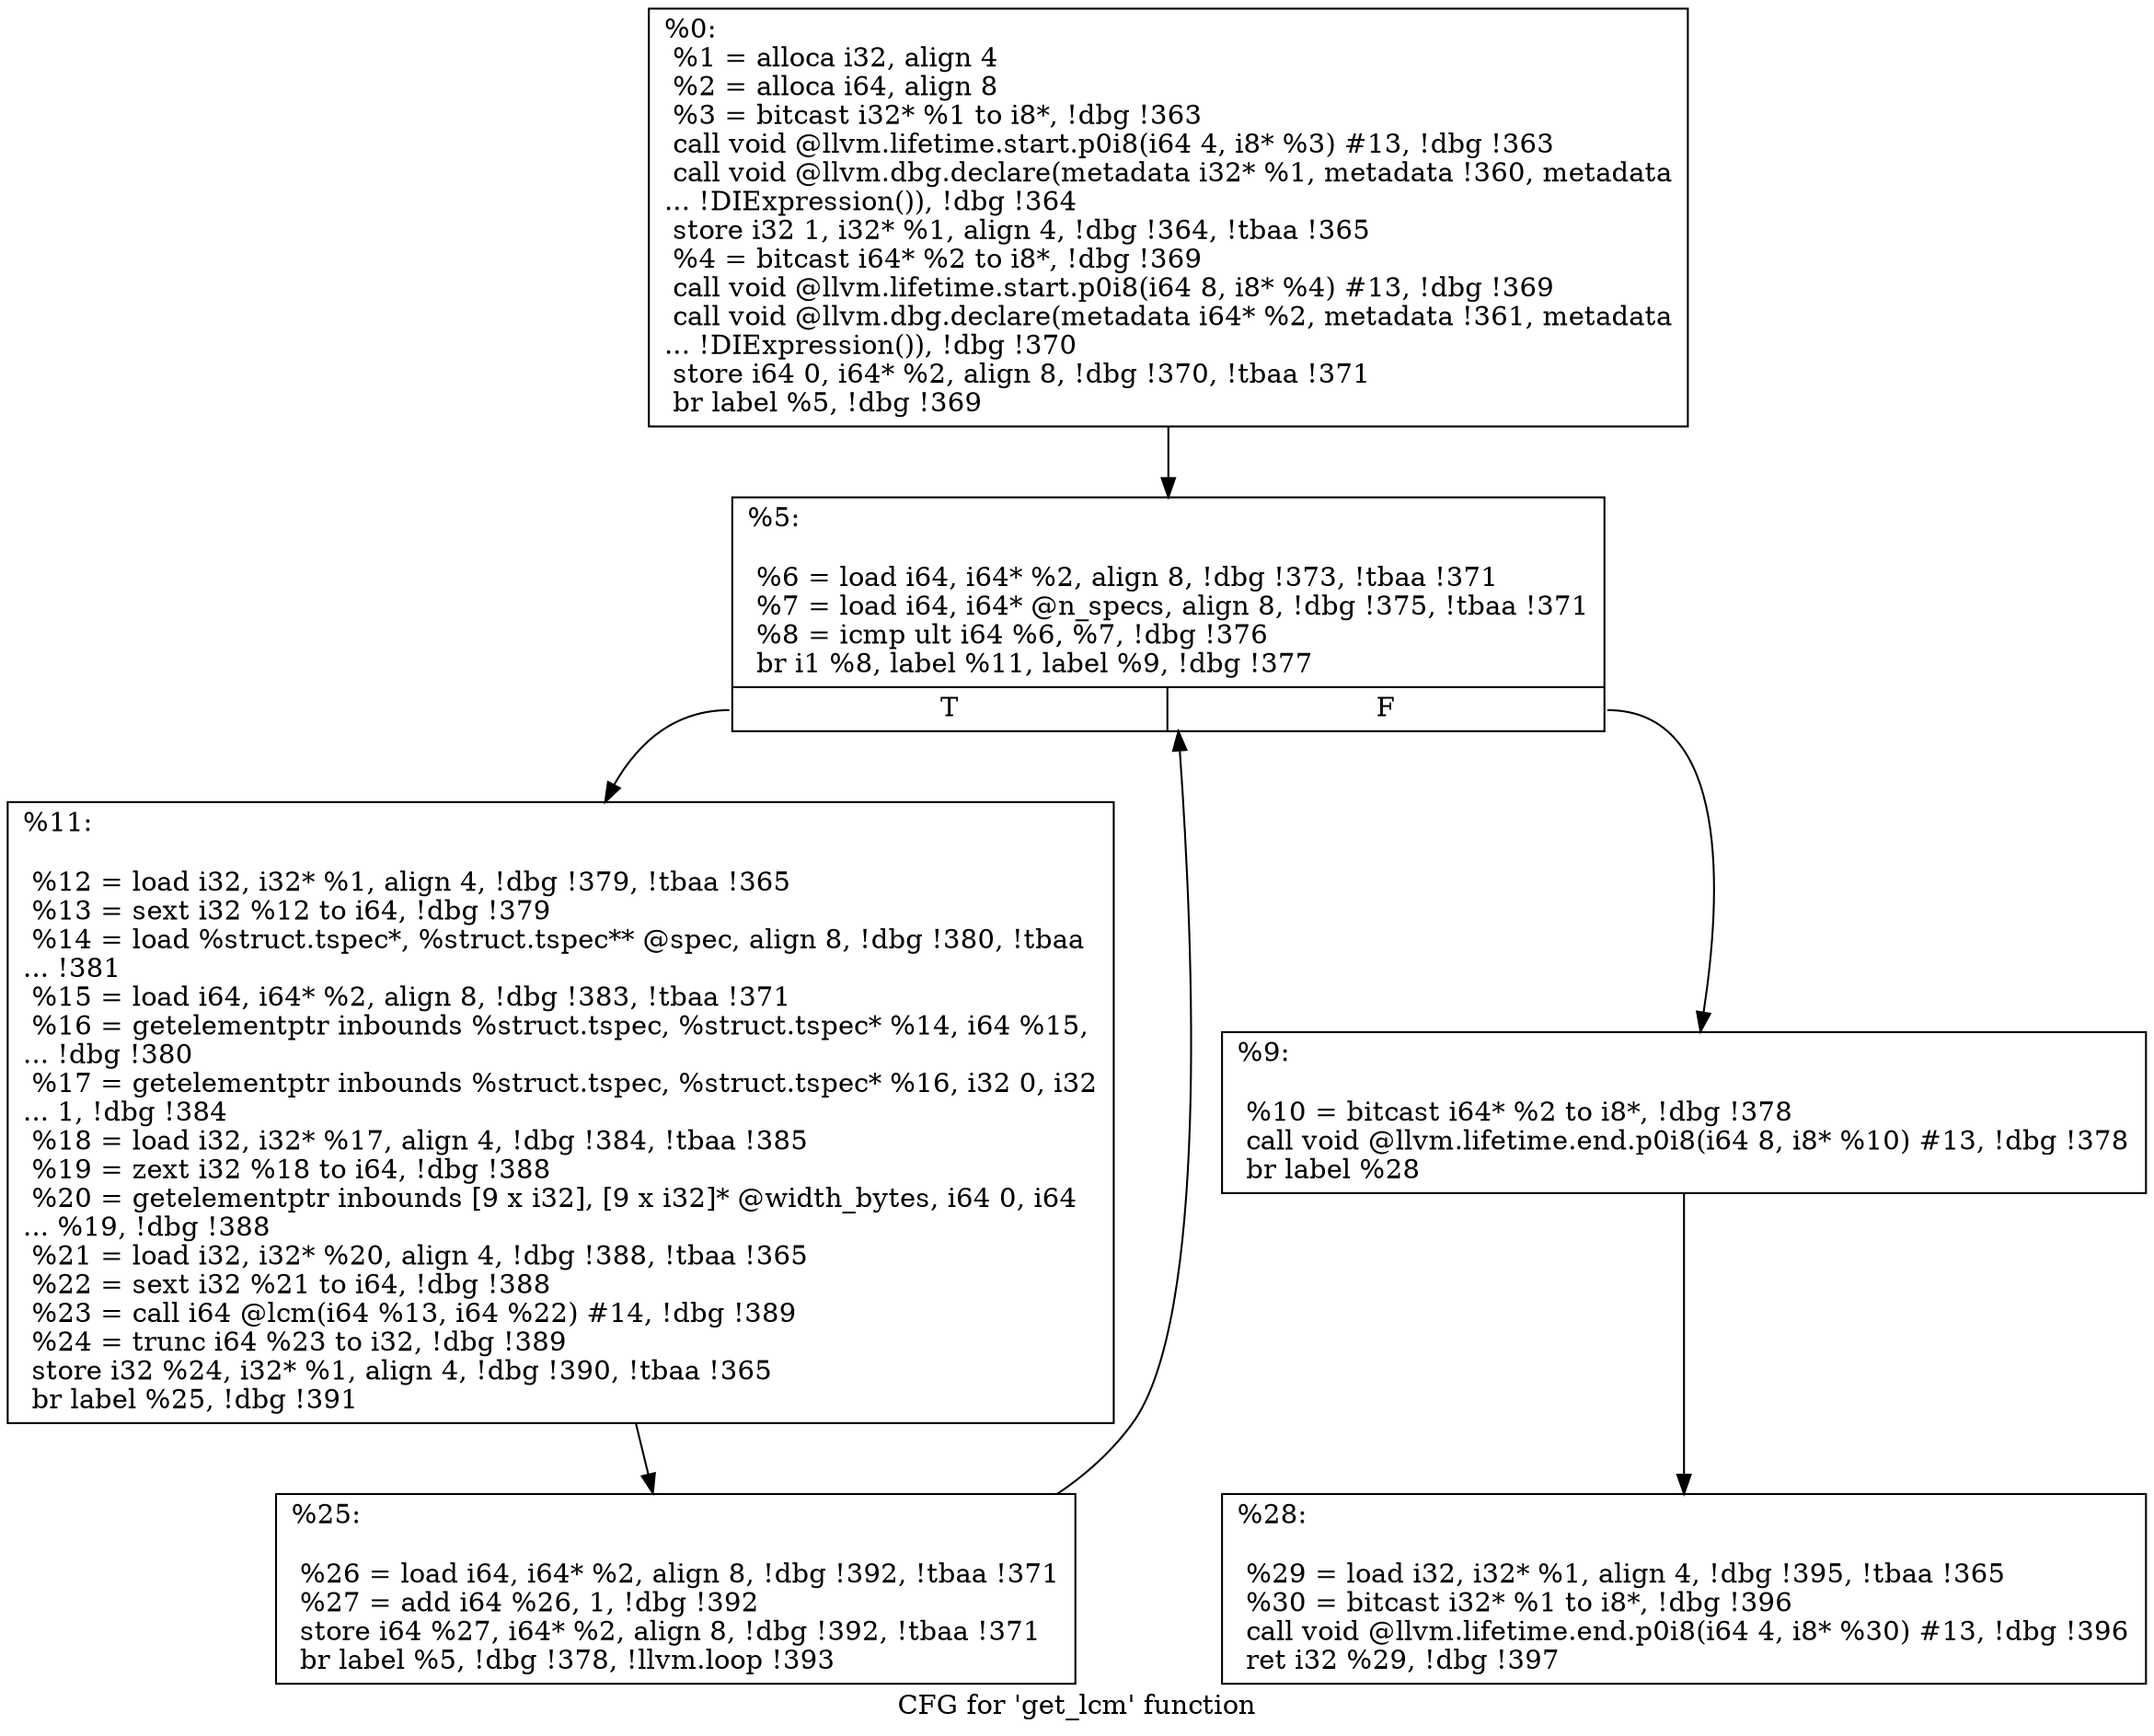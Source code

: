 digraph "CFG for 'get_lcm' function" {
	label="CFG for 'get_lcm' function";

	Node0x1bba030 [shape=record,label="{%0:\l  %1 = alloca i32, align 4\l  %2 = alloca i64, align 8\l  %3 = bitcast i32* %1 to i8*, !dbg !363\l  call void @llvm.lifetime.start.p0i8(i64 4, i8* %3) #13, !dbg !363\l  call void @llvm.dbg.declare(metadata i32* %1, metadata !360, metadata\l... !DIExpression()), !dbg !364\l  store i32 1, i32* %1, align 4, !dbg !364, !tbaa !365\l  %4 = bitcast i64* %2 to i8*, !dbg !369\l  call void @llvm.lifetime.start.p0i8(i64 8, i8* %4) #13, !dbg !369\l  call void @llvm.dbg.declare(metadata i64* %2, metadata !361, metadata\l... !DIExpression()), !dbg !370\l  store i64 0, i64* %2, align 8, !dbg !370, !tbaa !371\l  br label %5, !dbg !369\l}"];
	Node0x1bba030 -> Node0x1bba0c0;
	Node0x1bba0c0 [shape=record,label="{%5:\l\l  %6 = load i64, i64* %2, align 8, !dbg !373, !tbaa !371\l  %7 = load i64, i64* @n_specs, align 8, !dbg !375, !tbaa !371\l  %8 = icmp ult i64 %6, %7, !dbg !376\l  br i1 %8, label %11, label %9, !dbg !377\l|{<s0>T|<s1>F}}"];
	Node0x1bba0c0:s0 -> Node0x1bba160;
	Node0x1bba0c0:s1 -> Node0x1bba110;
	Node0x1bba110 [shape=record,label="{%9:\l\l  %10 = bitcast i64* %2 to i8*, !dbg !378\l  call void @llvm.lifetime.end.p0i8(i64 8, i8* %10) #13, !dbg !378\l  br label %28\l}"];
	Node0x1bba110 -> Node0x1bba200;
	Node0x1bba160 [shape=record,label="{%11:\l\l  %12 = load i32, i32* %1, align 4, !dbg !379, !tbaa !365\l  %13 = sext i32 %12 to i64, !dbg !379\l  %14 = load %struct.tspec*, %struct.tspec** @spec, align 8, !dbg !380, !tbaa\l... !381\l  %15 = load i64, i64* %2, align 8, !dbg !383, !tbaa !371\l  %16 = getelementptr inbounds %struct.tspec, %struct.tspec* %14, i64 %15,\l... !dbg !380\l  %17 = getelementptr inbounds %struct.tspec, %struct.tspec* %16, i32 0, i32\l... 1, !dbg !384\l  %18 = load i32, i32* %17, align 4, !dbg !384, !tbaa !385\l  %19 = zext i32 %18 to i64, !dbg !388\l  %20 = getelementptr inbounds [9 x i32], [9 x i32]* @width_bytes, i64 0, i64\l... %19, !dbg !388\l  %21 = load i32, i32* %20, align 4, !dbg !388, !tbaa !365\l  %22 = sext i32 %21 to i64, !dbg !388\l  %23 = call i64 @lcm(i64 %13, i64 %22) #14, !dbg !389\l  %24 = trunc i64 %23 to i32, !dbg !389\l  store i32 %24, i32* %1, align 4, !dbg !390, !tbaa !365\l  br label %25, !dbg !391\l}"];
	Node0x1bba160 -> Node0x1bba1b0;
	Node0x1bba1b0 [shape=record,label="{%25:\l\l  %26 = load i64, i64* %2, align 8, !dbg !392, !tbaa !371\l  %27 = add i64 %26, 1, !dbg !392\l  store i64 %27, i64* %2, align 8, !dbg !392, !tbaa !371\l  br label %5, !dbg !378, !llvm.loop !393\l}"];
	Node0x1bba1b0 -> Node0x1bba0c0;
	Node0x1bba200 [shape=record,label="{%28:\l\l  %29 = load i32, i32* %1, align 4, !dbg !395, !tbaa !365\l  %30 = bitcast i32* %1 to i8*, !dbg !396\l  call void @llvm.lifetime.end.p0i8(i64 4, i8* %30) #13, !dbg !396\l  ret i32 %29, !dbg !397\l}"];
}
